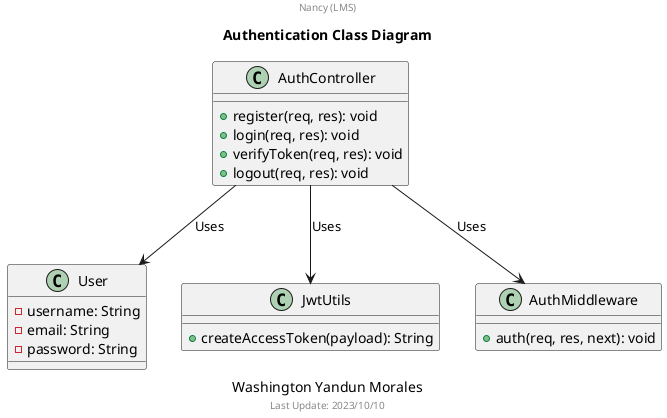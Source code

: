 @startuml

title Authentication Class Diagram

caption
Washington Yandun Morales
end caption

center header
Nancy (LMS)
endheader

center footer Last Update: 2023/10/10

class User {
  - username: String
  - email: String
  - password: String
}

class AuthController {
  + register(req, res): void
  + login(req, res): void
  + verifyToken(req, res): void
  + logout(req, res): void
}

class JwtUtils {
  + createAccessToken(payload): String
}

class AuthMiddleware {
  + auth(req, res, next): void
}

AuthController --> User: Uses
AuthController --> JwtUtils: Uses
AuthController --> AuthMiddleware: Uses
@enduml